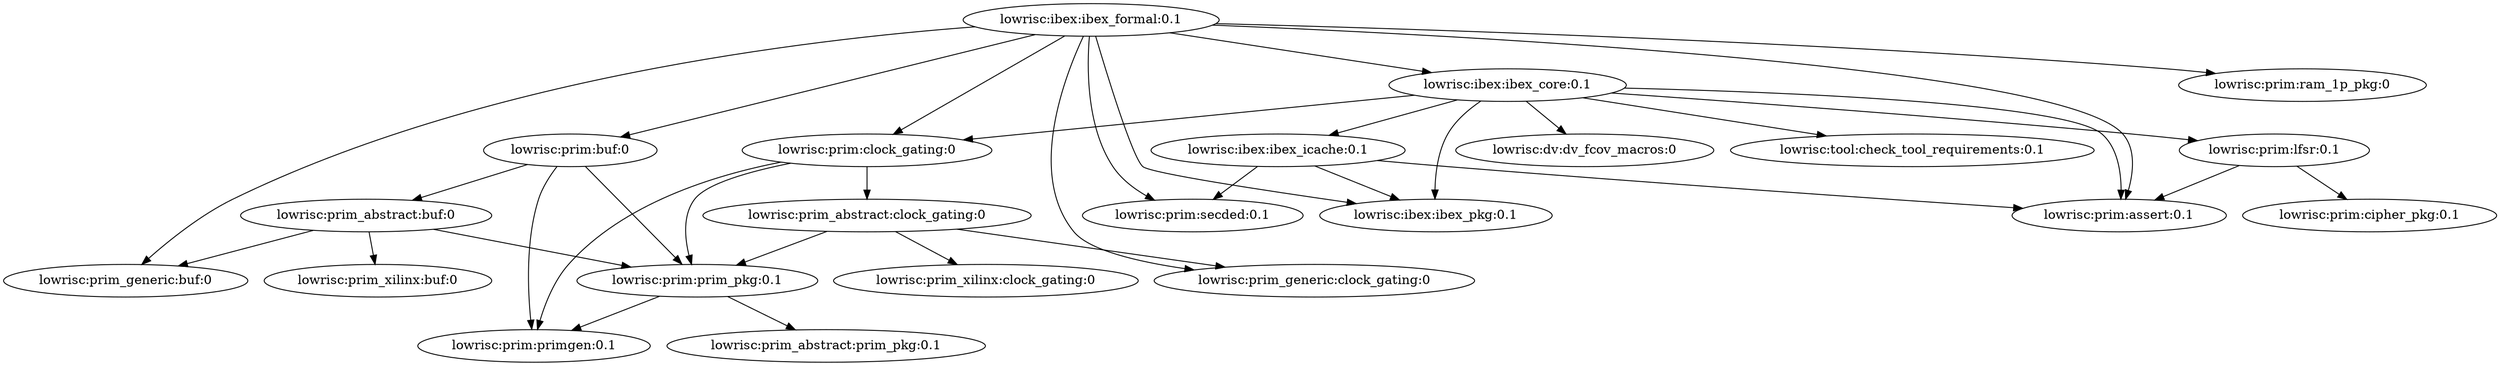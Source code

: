 digraph dependencies {
"lowrisc:ibex:ibex_formal:0.1"->"lowrisc:prim:clock_gating:0"
"lowrisc:ibex:ibex_formal:0.1"->"lowrisc:prim:ram_1p_pkg:0"
"lowrisc:ibex:ibex_formal:0.1"->"lowrisc:prim_generic:clock_gating:0"
"lowrisc:ibex:ibex_formal:0.1"->"lowrisc:prim:buf:0"
"lowrisc:ibex:ibex_formal:0.1"->"lowrisc:prim:secded:0.1"
"lowrisc:ibex:ibex_formal:0.1"->"lowrisc:ibex:ibex_pkg:0.1"
"lowrisc:ibex:ibex_formal:0.1"->"lowrisc:prim:assert:0.1"
"lowrisc:ibex:ibex_formal:0.1"->"lowrisc:prim_generic:buf:0"
"lowrisc:ibex:ibex_formal:0.1"->"lowrisc:ibex:ibex_core:0.1"
"lowrisc:prim:clock_gating:0"->"lowrisc:prim_abstract:clock_gating:0"
"lowrisc:prim:clock_gating:0"->"lowrisc:prim:prim_pkg:0.1"
"lowrisc:prim:clock_gating:0"->"lowrisc:prim:primgen:0.1"
"lowrisc:prim_abstract:clock_gating:0"->"lowrisc:prim_generic:clock_gating:0"
"lowrisc:prim_abstract:clock_gating:0"->"lowrisc:prim_xilinx:clock_gating:0"
"lowrisc:prim_abstract:clock_gating:0"->"lowrisc:prim:prim_pkg:0.1"
"lowrisc:prim:prim_pkg:0.1"->"lowrisc:prim_abstract:prim_pkg:0.1"
"lowrisc:prim:prim_pkg:0.1"->"lowrisc:prim:primgen:0.1"
"lowrisc:prim:buf:0"->"lowrisc:prim_abstract:buf:0"
"lowrisc:prim:buf:0"->"lowrisc:prim:prim_pkg:0.1"
"lowrisc:prim:buf:0"->"lowrisc:prim:primgen:0.1"
"lowrisc:prim_abstract:buf:0"->"lowrisc:prim_generic:buf:0"
"lowrisc:prim_abstract:buf:0"->"lowrisc:prim_xilinx:buf:0"
"lowrisc:prim_abstract:buf:0"->"lowrisc:prim:prim_pkg:0.1"
"lowrisc:ibex:ibex_core:0.1"->"lowrisc:prim:clock_gating:0"
"lowrisc:ibex:ibex_core:0.1"->"lowrisc:ibex:ibex_pkg:0.1"
"lowrisc:ibex:ibex_core:0.1"->"lowrisc:ibex:ibex_icache:0.1"
"lowrisc:ibex:ibex_core:0.1"->"lowrisc:dv:dv_fcov_macros:0"
"lowrisc:ibex:ibex_core:0.1"->"lowrisc:prim:assert:0.1"
"lowrisc:ibex:ibex_core:0.1"->"lowrisc:tool:check_tool_requirements:0.1"
"lowrisc:ibex:ibex_core:0.1"->"lowrisc:prim:lfsr:0.1"
"lowrisc:ibex:ibex_icache:0.1"->"lowrisc:prim:assert:0.1"
"lowrisc:ibex:ibex_icache:0.1"->"lowrisc:prim:secded:0.1"
"lowrisc:ibex:ibex_icache:0.1"->"lowrisc:ibex:ibex_pkg:0.1"
"lowrisc:prim:lfsr:0.1"->"lowrisc:prim:assert:0.1"
"lowrisc:prim:lfsr:0.1"->"lowrisc:prim:cipher_pkg:0.1"
}
